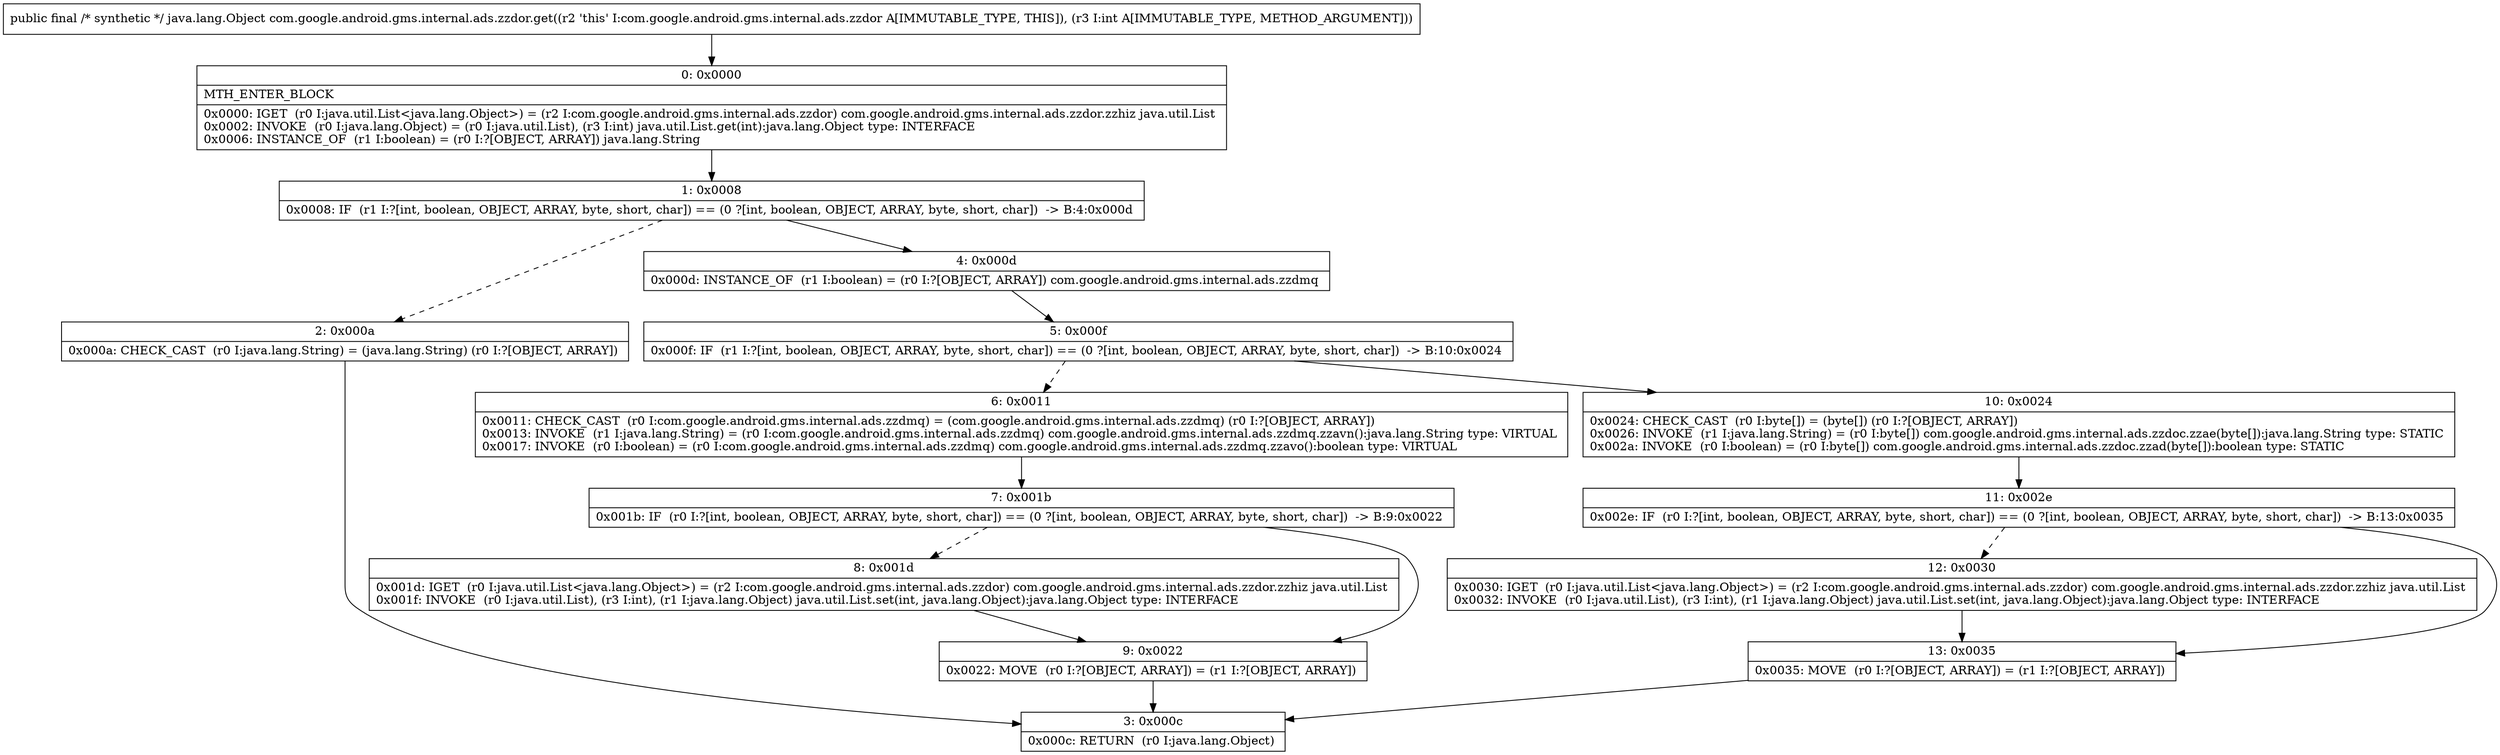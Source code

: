 digraph "CFG forcom.google.android.gms.internal.ads.zzdor.get(I)Ljava\/lang\/Object;" {
Node_0 [shape=record,label="{0\:\ 0x0000|MTH_ENTER_BLOCK\l|0x0000: IGET  (r0 I:java.util.List\<java.lang.Object\>) = (r2 I:com.google.android.gms.internal.ads.zzdor) com.google.android.gms.internal.ads.zzdor.zzhiz java.util.List \l0x0002: INVOKE  (r0 I:java.lang.Object) = (r0 I:java.util.List), (r3 I:int) java.util.List.get(int):java.lang.Object type: INTERFACE \l0x0006: INSTANCE_OF  (r1 I:boolean) = (r0 I:?[OBJECT, ARRAY]) java.lang.String \l}"];
Node_1 [shape=record,label="{1\:\ 0x0008|0x0008: IF  (r1 I:?[int, boolean, OBJECT, ARRAY, byte, short, char]) == (0 ?[int, boolean, OBJECT, ARRAY, byte, short, char])  \-\> B:4:0x000d \l}"];
Node_2 [shape=record,label="{2\:\ 0x000a|0x000a: CHECK_CAST  (r0 I:java.lang.String) = (java.lang.String) (r0 I:?[OBJECT, ARRAY]) \l}"];
Node_3 [shape=record,label="{3\:\ 0x000c|0x000c: RETURN  (r0 I:java.lang.Object) \l}"];
Node_4 [shape=record,label="{4\:\ 0x000d|0x000d: INSTANCE_OF  (r1 I:boolean) = (r0 I:?[OBJECT, ARRAY]) com.google.android.gms.internal.ads.zzdmq \l}"];
Node_5 [shape=record,label="{5\:\ 0x000f|0x000f: IF  (r1 I:?[int, boolean, OBJECT, ARRAY, byte, short, char]) == (0 ?[int, boolean, OBJECT, ARRAY, byte, short, char])  \-\> B:10:0x0024 \l}"];
Node_6 [shape=record,label="{6\:\ 0x0011|0x0011: CHECK_CAST  (r0 I:com.google.android.gms.internal.ads.zzdmq) = (com.google.android.gms.internal.ads.zzdmq) (r0 I:?[OBJECT, ARRAY]) \l0x0013: INVOKE  (r1 I:java.lang.String) = (r0 I:com.google.android.gms.internal.ads.zzdmq) com.google.android.gms.internal.ads.zzdmq.zzavn():java.lang.String type: VIRTUAL \l0x0017: INVOKE  (r0 I:boolean) = (r0 I:com.google.android.gms.internal.ads.zzdmq) com.google.android.gms.internal.ads.zzdmq.zzavo():boolean type: VIRTUAL \l}"];
Node_7 [shape=record,label="{7\:\ 0x001b|0x001b: IF  (r0 I:?[int, boolean, OBJECT, ARRAY, byte, short, char]) == (0 ?[int, boolean, OBJECT, ARRAY, byte, short, char])  \-\> B:9:0x0022 \l}"];
Node_8 [shape=record,label="{8\:\ 0x001d|0x001d: IGET  (r0 I:java.util.List\<java.lang.Object\>) = (r2 I:com.google.android.gms.internal.ads.zzdor) com.google.android.gms.internal.ads.zzdor.zzhiz java.util.List \l0x001f: INVOKE  (r0 I:java.util.List), (r3 I:int), (r1 I:java.lang.Object) java.util.List.set(int, java.lang.Object):java.lang.Object type: INTERFACE \l}"];
Node_9 [shape=record,label="{9\:\ 0x0022|0x0022: MOVE  (r0 I:?[OBJECT, ARRAY]) = (r1 I:?[OBJECT, ARRAY]) \l}"];
Node_10 [shape=record,label="{10\:\ 0x0024|0x0024: CHECK_CAST  (r0 I:byte[]) = (byte[]) (r0 I:?[OBJECT, ARRAY]) \l0x0026: INVOKE  (r1 I:java.lang.String) = (r0 I:byte[]) com.google.android.gms.internal.ads.zzdoc.zzae(byte[]):java.lang.String type: STATIC \l0x002a: INVOKE  (r0 I:boolean) = (r0 I:byte[]) com.google.android.gms.internal.ads.zzdoc.zzad(byte[]):boolean type: STATIC \l}"];
Node_11 [shape=record,label="{11\:\ 0x002e|0x002e: IF  (r0 I:?[int, boolean, OBJECT, ARRAY, byte, short, char]) == (0 ?[int, boolean, OBJECT, ARRAY, byte, short, char])  \-\> B:13:0x0035 \l}"];
Node_12 [shape=record,label="{12\:\ 0x0030|0x0030: IGET  (r0 I:java.util.List\<java.lang.Object\>) = (r2 I:com.google.android.gms.internal.ads.zzdor) com.google.android.gms.internal.ads.zzdor.zzhiz java.util.List \l0x0032: INVOKE  (r0 I:java.util.List), (r3 I:int), (r1 I:java.lang.Object) java.util.List.set(int, java.lang.Object):java.lang.Object type: INTERFACE \l}"];
Node_13 [shape=record,label="{13\:\ 0x0035|0x0035: MOVE  (r0 I:?[OBJECT, ARRAY]) = (r1 I:?[OBJECT, ARRAY]) \l}"];
MethodNode[shape=record,label="{public final \/* synthetic *\/ java.lang.Object com.google.android.gms.internal.ads.zzdor.get((r2 'this' I:com.google.android.gms.internal.ads.zzdor A[IMMUTABLE_TYPE, THIS]), (r3 I:int A[IMMUTABLE_TYPE, METHOD_ARGUMENT])) }"];
MethodNode -> Node_0;
Node_0 -> Node_1;
Node_1 -> Node_2[style=dashed];
Node_1 -> Node_4;
Node_2 -> Node_3;
Node_4 -> Node_5;
Node_5 -> Node_6[style=dashed];
Node_5 -> Node_10;
Node_6 -> Node_7;
Node_7 -> Node_8[style=dashed];
Node_7 -> Node_9;
Node_8 -> Node_9;
Node_9 -> Node_3;
Node_10 -> Node_11;
Node_11 -> Node_12[style=dashed];
Node_11 -> Node_13;
Node_12 -> Node_13;
Node_13 -> Node_3;
}

